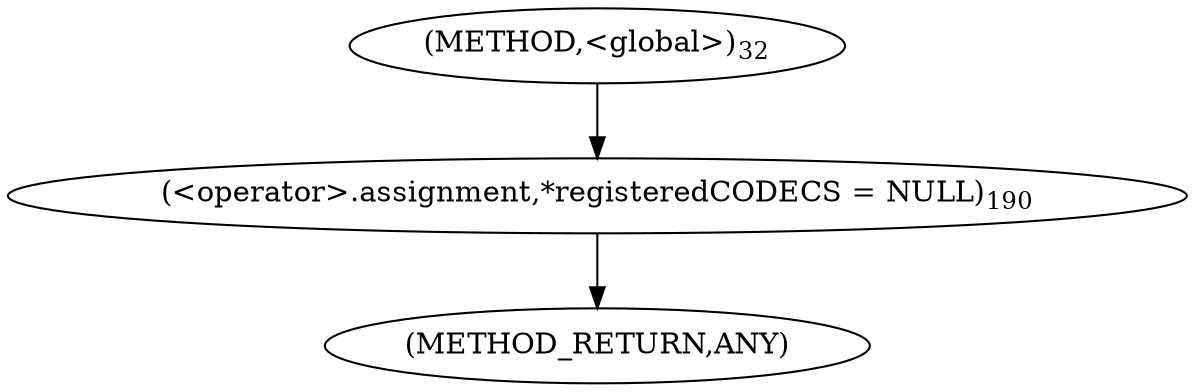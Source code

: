 digraph "&lt;global&gt;" {  
"2081" [label = <(&lt;operator&gt;.assignment,*registeredCODECS = NULL)<SUB>190</SUB>> ]
"1700" [label = <(METHOD,&lt;global&gt;)<SUB>32</SUB>> ]
"2439" [label = <(METHOD_RETURN,ANY)> ]
  "2081" -> "2439" 
  "1700" -> "2081" 
}
